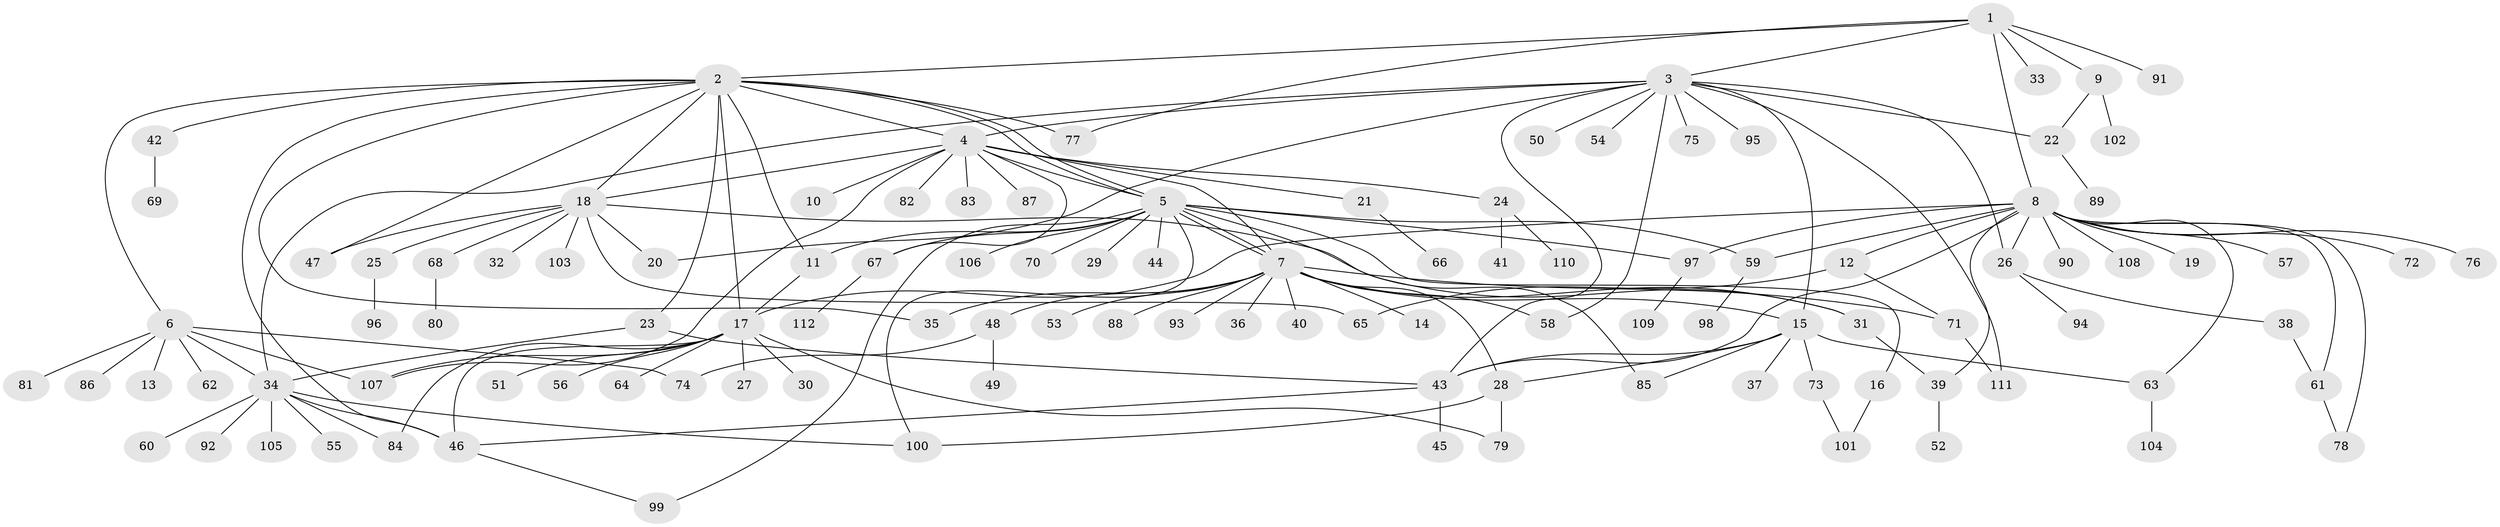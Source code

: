 // coarse degree distribution, {6: 0.03571428571428571, 15: 0.03571428571428571, 12: 0.03571428571428571, 10: 0.03571428571428571, 5: 0.017857142857142856, 3: 0.125, 1: 0.5357142857142857, 2: 0.125, 7: 0.03571428571428571, 8: 0.017857142857142856}
// Generated by graph-tools (version 1.1) at 2025/18/03/04/25 18:18:04]
// undirected, 112 vertices, 158 edges
graph export_dot {
graph [start="1"]
  node [color=gray90,style=filled];
  1;
  2;
  3;
  4;
  5;
  6;
  7;
  8;
  9;
  10;
  11;
  12;
  13;
  14;
  15;
  16;
  17;
  18;
  19;
  20;
  21;
  22;
  23;
  24;
  25;
  26;
  27;
  28;
  29;
  30;
  31;
  32;
  33;
  34;
  35;
  36;
  37;
  38;
  39;
  40;
  41;
  42;
  43;
  44;
  45;
  46;
  47;
  48;
  49;
  50;
  51;
  52;
  53;
  54;
  55;
  56;
  57;
  58;
  59;
  60;
  61;
  62;
  63;
  64;
  65;
  66;
  67;
  68;
  69;
  70;
  71;
  72;
  73;
  74;
  75;
  76;
  77;
  78;
  79;
  80;
  81;
  82;
  83;
  84;
  85;
  86;
  87;
  88;
  89;
  90;
  91;
  92;
  93;
  94;
  95;
  96;
  97;
  98;
  99;
  100;
  101;
  102;
  103;
  104;
  105;
  106;
  107;
  108;
  109;
  110;
  111;
  112;
  1 -- 2;
  1 -- 3;
  1 -- 8;
  1 -- 9;
  1 -- 33;
  1 -- 77;
  1 -- 91;
  2 -- 4;
  2 -- 5;
  2 -- 5;
  2 -- 6;
  2 -- 11;
  2 -- 17;
  2 -- 18;
  2 -- 23;
  2 -- 35;
  2 -- 42;
  2 -- 46;
  2 -- 47;
  2 -- 77;
  3 -- 4;
  3 -- 15;
  3 -- 20;
  3 -- 22;
  3 -- 26;
  3 -- 34;
  3 -- 43;
  3 -- 50;
  3 -- 54;
  3 -- 58;
  3 -- 75;
  3 -- 95;
  3 -- 111;
  4 -- 5;
  4 -- 7;
  4 -- 10;
  4 -- 18;
  4 -- 21;
  4 -- 24;
  4 -- 67;
  4 -- 82;
  4 -- 83;
  4 -- 87;
  4 -- 107;
  5 -- 7;
  5 -- 7;
  5 -- 11;
  5 -- 16;
  5 -- 29;
  5 -- 44;
  5 -- 59;
  5 -- 67;
  5 -- 70;
  5 -- 85;
  5 -- 97;
  5 -- 99;
  5 -- 100;
  5 -- 106;
  6 -- 13;
  6 -- 34;
  6 -- 62;
  6 -- 74;
  6 -- 81;
  6 -- 86;
  6 -- 107;
  7 -- 14;
  7 -- 15;
  7 -- 28;
  7 -- 31;
  7 -- 35;
  7 -- 36;
  7 -- 40;
  7 -- 48;
  7 -- 53;
  7 -- 58;
  7 -- 71;
  7 -- 88;
  7 -- 93;
  8 -- 12;
  8 -- 17;
  8 -- 19;
  8 -- 26;
  8 -- 39;
  8 -- 43;
  8 -- 57;
  8 -- 59;
  8 -- 61;
  8 -- 63;
  8 -- 72;
  8 -- 76;
  8 -- 78;
  8 -- 90;
  8 -- 97;
  8 -- 108;
  9 -- 22;
  9 -- 102;
  11 -- 17;
  12 -- 65;
  12 -- 71;
  15 -- 28;
  15 -- 37;
  15 -- 43;
  15 -- 63;
  15 -- 73;
  15 -- 85;
  16 -- 101;
  17 -- 27;
  17 -- 30;
  17 -- 46;
  17 -- 51;
  17 -- 56;
  17 -- 64;
  17 -- 79;
  17 -- 84;
  17 -- 107;
  18 -- 20;
  18 -- 25;
  18 -- 31;
  18 -- 32;
  18 -- 47;
  18 -- 65;
  18 -- 68;
  18 -- 103;
  21 -- 66;
  22 -- 89;
  23 -- 34;
  23 -- 43;
  24 -- 41;
  24 -- 110;
  25 -- 96;
  26 -- 38;
  26 -- 94;
  28 -- 79;
  28 -- 100;
  31 -- 39;
  34 -- 46;
  34 -- 55;
  34 -- 60;
  34 -- 84;
  34 -- 92;
  34 -- 100;
  34 -- 105;
  38 -- 61;
  39 -- 52;
  42 -- 69;
  43 -- 45;
  43 -- 46;
  46 -- 99;
  48 -- 49;
  48 -- 74;
  59 -- 98;
  61 -- 78;
  63 -- 104;
  67 -- 112;
  68 -- 80;
  71 -- 111;
  73 -- 101;
  97 -- 109;
}
